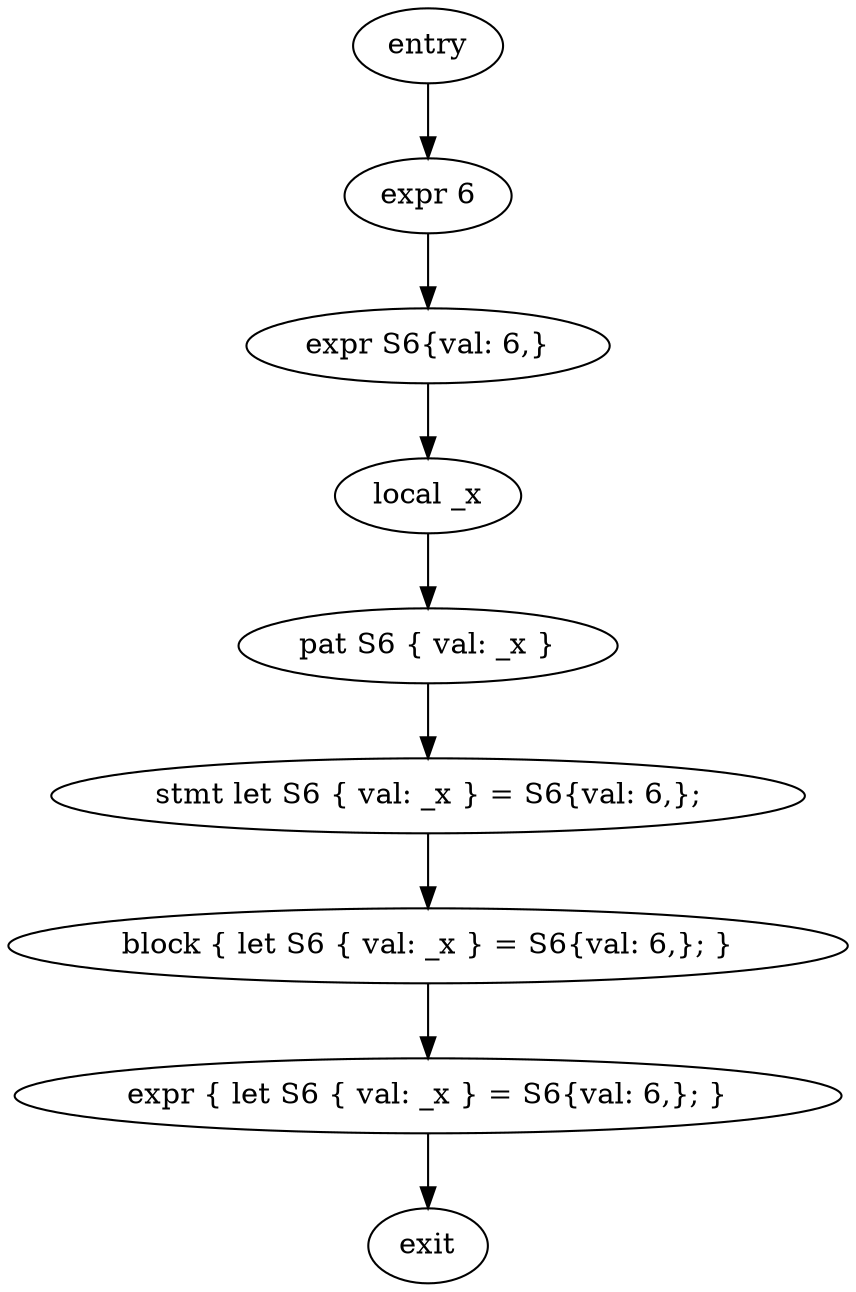 digraph block {
    N0[label="entry"];
    N1[label="exit"];
    N2[label="expr 6"];
    N3[label="expr S6{val: 6,}"];
    N4[label="local _x"];
    N5[label="pat S6 { val: _x }"];
    N6[label="stmt let S6 { val: _x } = S6{val: 6,};"];
    N7[label="block { let S6 { val: _x } = S6{val: 6,}; }"];
    N8[label="expr { let S6 { val: _x } = S6{val: 6,}; }"];
    N0 -> N2;
    N2 -> N3;
    N3 -> N4;
    N4 -> N5;
    N5 -> N6;
    N6 -> N7;
    N7 -> N8;
    N8 -> N1;
}
